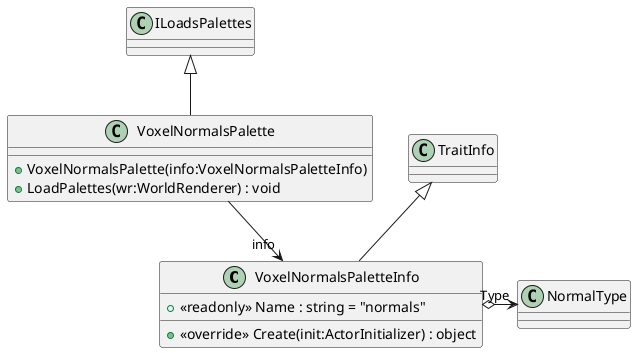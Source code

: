 @startuml
class VoxelNormalsPaletteInfo {
    + <<readonly>> Name : string = "normals"
    + <<override>> Create(init:ActorInitializer) : object
}
class VoxelNormalsPalette {
    + VoxelNormalsPalette(info:VoxelNormalsPaletteInfo)
    + LoadPalettes(wr:WorldRenderer) : void
}
TraitInfo <|-- VoxelNormalsPaletteInfo
VoxelNormalsPaletteInfo o-> "Type" NormalType
ILoadsPalettes <|-- VoxelNormalsPalette
VoxelNormalsPalette --> "info" VoxelNormalsPaletteInfo
@enduml
